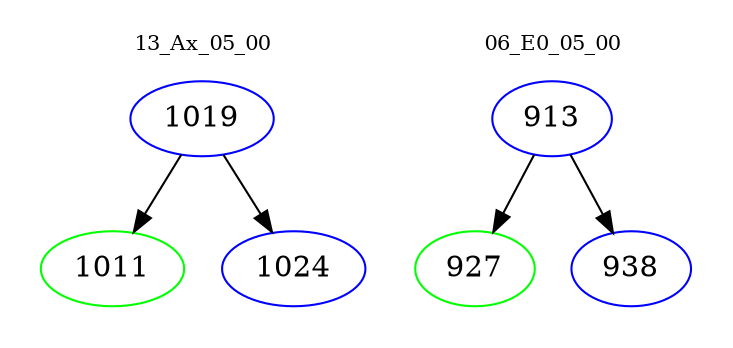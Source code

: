 digraph{
subgraph cluster_0 {
color = white
label = "13_Ax_05_00";
fontsize=10;
T0_1019 [label="1019", color="blue"]
T0_1019 -> T0_1011 [color="black"]
T0_1011 [label="1011", color="green"]
T0_1019 -> T0_1024 [color="black"]
T0_1024 [label="1024", color="blue"]
}
subgraph cluster_1 {
color = white
label = "06_E0_05_00";
fontsize=10;
T1_913 [label="913", color="blue"]
T1_913 -> T1_927 [color="black"]
T1_927 [label="927", color="green"]
T1_913 -> T1_938 [color="black"]
T1_938 [label="938", color="blue"]
}
}
